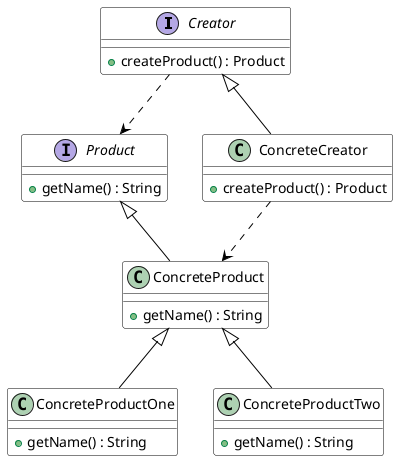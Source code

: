 @startuml
'https://plantuml.com/class-diagram
skinparam class {
    BackgroundColor white
    BorderColor black
    ArrowColor black
}
skinparam note {
 BackgroundColor lightgrey
 BorderColor black
}


interface Creator {
    + createProduct() : Product
}
interface Product {
    + getName() : String
}

class ConcreteCreator {
    + createProduct() : Product
}
class ConcreteProduct {
    + getName() : String
}
class ConcreteProductOne {
    + getName() : String
}
class ConcreteProductTwo {
    + getName() : String
}
Creator <|-- ConcreteCreator
Product <|-- ConcreteProduct
ConcreteProduct <|-- ConcreteProductOne
ConcreteProduct <|-- ConcreteProductTwo
ConcreteCreator ..> ConcreteProduct
Creator ..> Product

@enduml